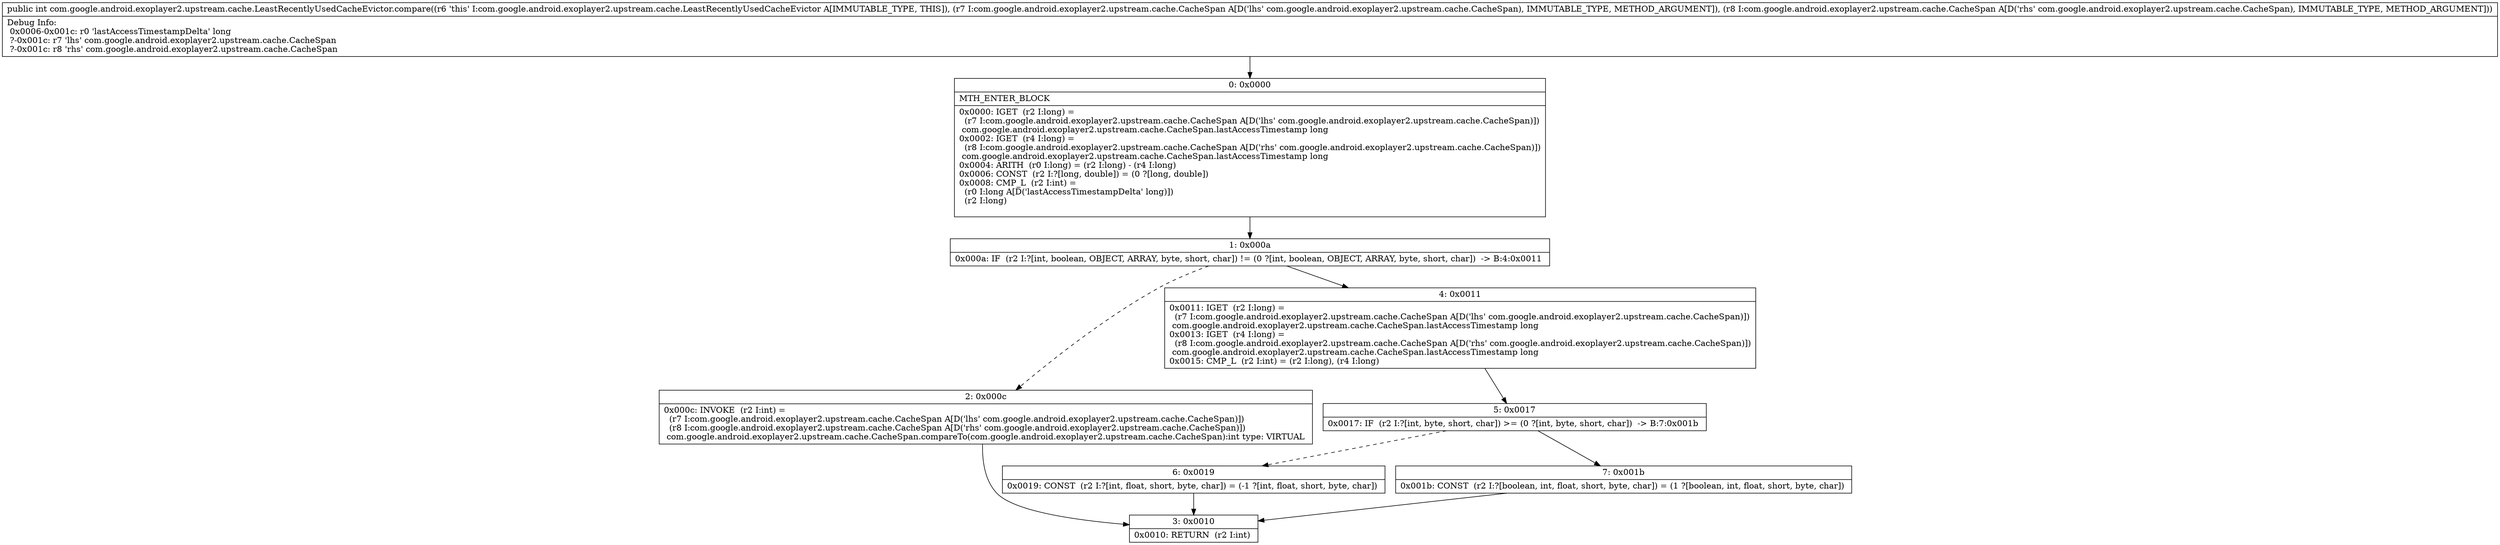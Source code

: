 digraph "CFG forcom.google.android.exoplayer2.upstream.cache.LeastRecentlyUsedCacheEvictor.compare(Lcom\/google\/android\/exoplayer2\/upstream\/cache\/CacheSpan;Lcom\/google\/android\/exoplayer2\/upstream\/cache\/CacheSpan;)I" {
Node_0 [shape=record,label="{0\:\ 0x0000|MTH_ENTER_BLOCK\l|0x0000: IGET  (r2 I:long) = \l  (r7 I:com.google.android.exoplayer2.upstream.cache.CacheSpan A[D('lhs' com.google.android.exoplayer2.upstream.cache.CacheSpan)])\l com.google.android.exoplayer2.upstream.cache.CacheSpan.lastAccessTimestamp long \l0x0002: IGET  (r4 I:long) = \l  (r8 I:com.google.android.exoplayer2.upstream.cache.CacheSpan A[D('rhs' com.google.android.exoplayer2.upstream.cache.CacheSpan)])\l com.google.android.exoplayer2.upstream.cache.CacheSpan.lastAccessTimestamp long \l0x0004: ARITH  (r0 I:long) = (r2 I:long) \- (r4 I:long) \l0x0006: CONST  (r2 I:?[long, double]) = (0 ?[long, double]) \l0x0008: CMP_L  (r2 I:int) = \l  (r0 I:long A[D('lastAccessTimestampDelta' long)])\l  (r2 I:long)\l \l}"];
Node_1 [shape=record,label="{1\:\ 0x000a|0x000a: IF  (r2 I:?[int, boolean, OBJECT, ARRAY, byte, short, char]) != (0 ?[int, boolean, OBJECT, ARRAY, byte, short, char])  \-\> B:4:0x0011 \l}"];
Node_2 [shape=record,label="{2\:\ 0x000c|0x000c: INVOKE  (r2 I:int) = \l  (r7 I:com.google.android.exoplayer2.upstream.cache.CacheSpan A[D('lhs' com.google.android.exoplayer2.upstream.cache.CacheSpan)])\l  (r8 I:com.google.android.exoplayer2.upstream.cache.CacheSpan A[D('rhs' com.google.android.exoplayer2.upstream.cache.CacheSpan)])\l com.google.android.exoplayer2.upstream.cache.CacheSpan.compareTo(com.google.android.exoplayer2.upstream.cache.CacheSpan):int type: VIRTUAL \l}"];
Node_3 [shape=record,label="{3\:\ 0x0010|0x0010: RETURN  (r2 I:int) \l}"];
Node_4 [shape=record,label="{4\:\ 0x0011|0x0011: IGET  (r2 I:long) = \l  (r7 I:com.google.android.exoplayer2.upstream.cache.CacheSpan A[D('lhs' com.google.android.exoplayer2.upstream.cache.CacheSpan)])\l com.google.android.exoplayer2.upstream.cache.CacheSpan.lastAccessTimestamp long \l0x0013: IGET  (r4 I:long) = \l  (r8 I:com.google.android.exoplayer2.upstream.cache.CacheSpan A[D('rhs' com.google.android.exoplayer2.upstream.cache.CacheSpan)])\l com.google.android.exoplayer2.upstream.cache.CacheSpan.lastAccessTimestamp long \l0x0015: CMP_L  (r2 I:int) = (r2 I:long), (r4 I:long) \l}"];
Node_5 [shape=record,label="{5\:\ 0x0017|0x0017: IF  (r2 I:?[int, byte, short, char]) \>= (0 ?[int, byte, short, char])  \-\> B:7:0x001b \l}"];
Node_6 [shape=record,label="{6\:\ 0x0019|0x0019: CONST  (r2 I:?[int, float, short, byte, char]) = (\-1 ?[int, float, short, byte, char]) \l}"];
Node_7 [shape=record,label="{7\:\ 0x001b|0x001b: CONST  (r2 I:?[boolean, int, float, short, byte, char]) = (1 ?[boolean, int, float, short, byte, char]) \l}"];
MethodNode[shape=record,label="{public int com.google.android.exoplayer2.upstream.cache.LeastRecentlyUsedCacheEvictor.compare((r6 'this' I:com.google.android.exoplayer2.upstream.cache.LeastRecentlyUsedCacheEvictor A[IMMUTABLE_TYPE, THIS]), (r7 I:com.google.android.exoplayer2.upstream.cache.CacheSpan A[D('lhs' com.google.android.exoplayer2.upstream.cache.CacheSpan), IMMUTABLE_TYPE, METHOD_ARGUMENT]), (r8 I:com.google.android.exoplayer2.upstream.cache.CacheSpan A[D('rhs' com.google.android.exoplayer2.upstream.cache.CacheSpan), IMMUTABLE_TYPE, METHOD_ARGUMENT]))  | Debug Info:\l  0x0006\-0x001c: r0 'lastAccessTimestampDelta' long\l  ?\-0x001c: r7 'lhs' com.google.android.exoplayer2.upstream.cache.CacheSpan\l  ?\-0x001c: r8 'rhs' com.google.android.exoplayer2.upstream.cache.CacheSpan\l}"];
MethodNode -> Node_0;
Node_0 -> Node_1;
Node_1 -> Node_2[style=dashed];
Node_1 -> Node_4;
Node_2 -> Node_3;
Node_4 -> Node_5;
Node_5 -> Node_6[style=dashed];
Node_5 -> Node_7;
Node_6 -> Node_3;
Node_7 -> Node_3;
}

